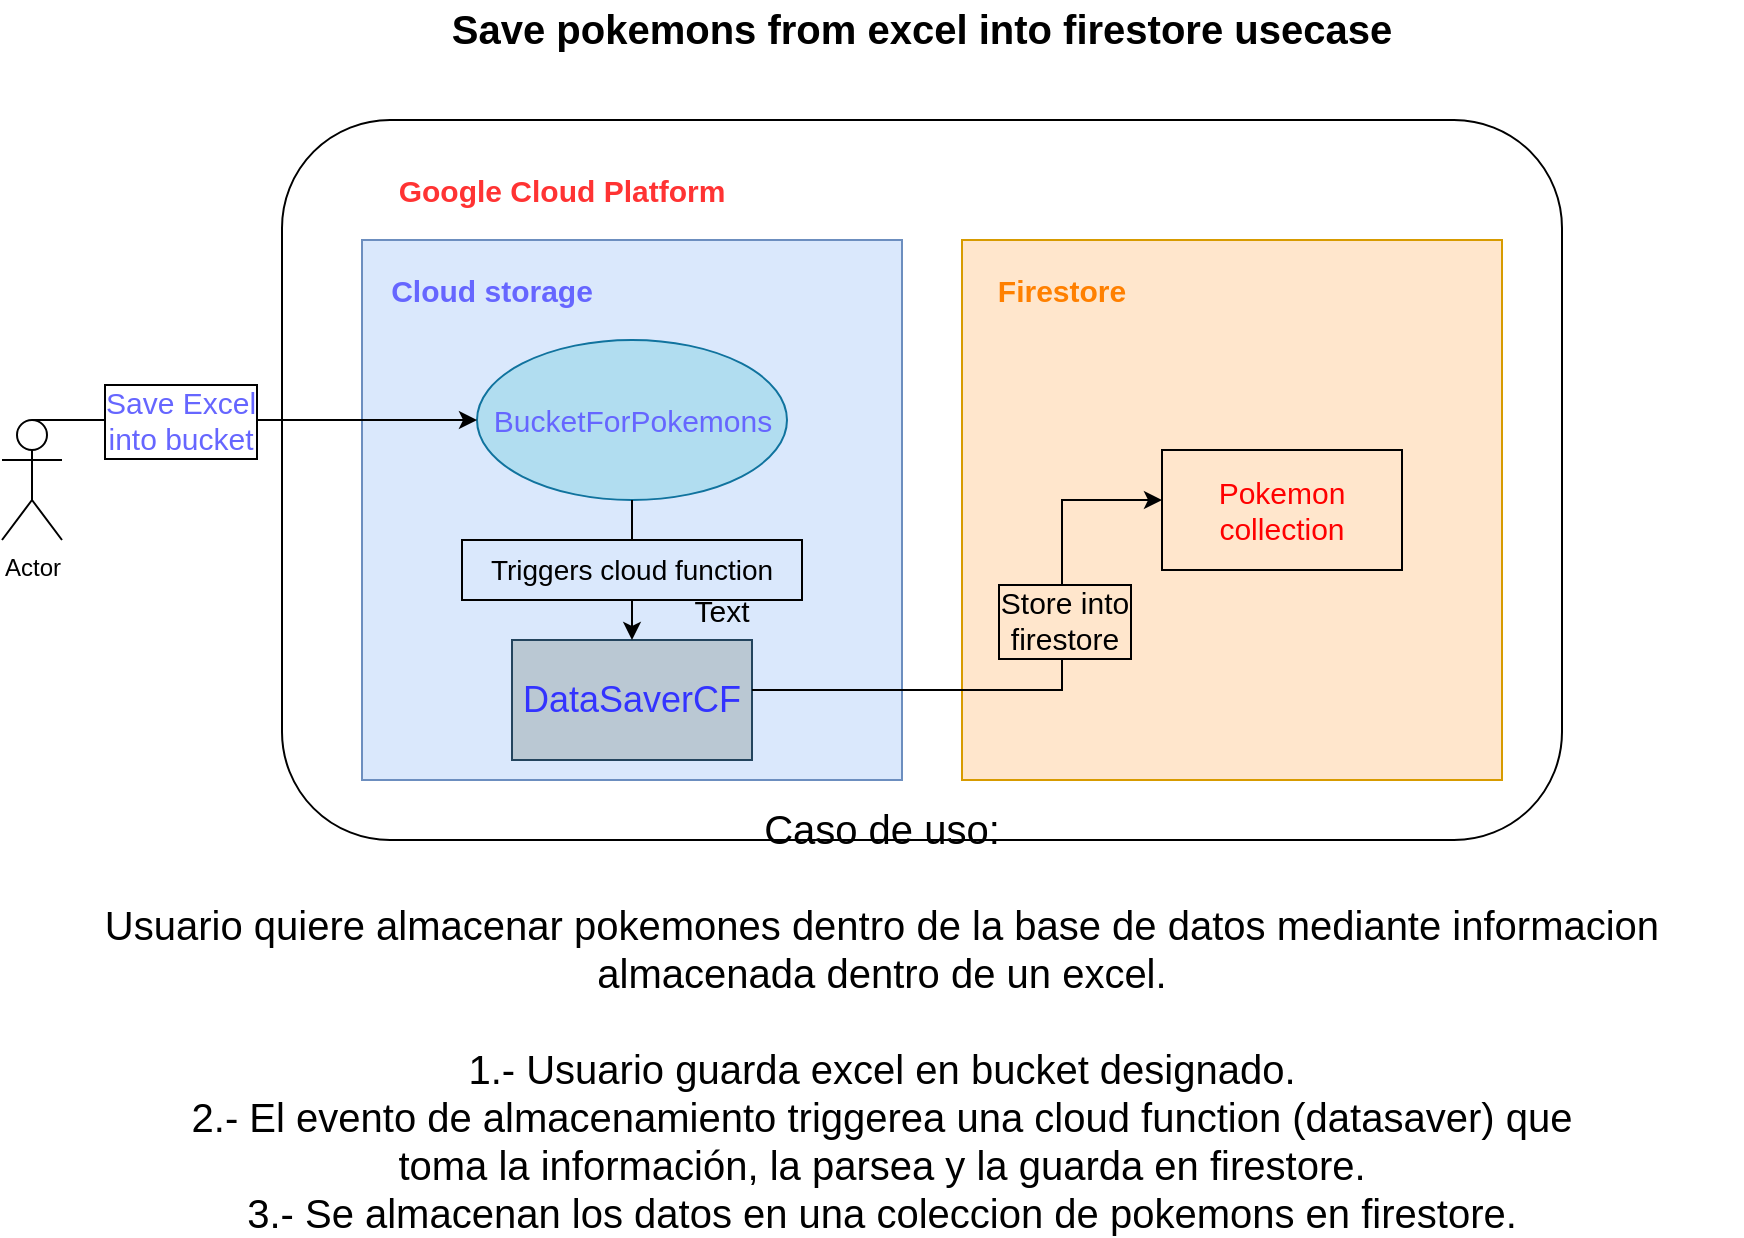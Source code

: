 <mxfile version="20.8.19" type="device"><diagram name="Página-1" id="PX2mraReLN0Uqb526ia5"><mxGraphModel dx="1235" dy="624" grid="1" gridSize="10" guides="1" tooltips="1" connect="1" arrows="1" fold="1" page="1" pageScale="1" pageWidth="827" pageHeight="1169" math="0" shadow="0"><root><mxCell id="0"/><mxCell id="1" parent="0"/><mxCell id="2A7NSB6X1XCp1v-LGW_v-1" value="Actor" style="shape=umlActor;verticalLabelPosition=bottom;verticalAlign=top;html=1;outlineConnect=0;" parent="1" vertex="1"><mxGeometry x="20" y="230" width="30" height="60" as="geometry"/></mxCell><mxCell id="J1JVYoW0qPl1qN3IQdkB-1" value="" style="rounded=1;whiteSpace=wrap;html=1;" vertex="1" parent="1"><mxGeometry x="160" y="80" width="640" height="360" as="geometry"/></mxCell><mxCell id="J1JVYoW0qPl1qN3IQdkB-2" value="&lt;font style=&quot;font-size: 13px;&quot;&gt;&lt;font style=&quot;font-size: 14px;&quot;&gt;&lt;font style=&quot;font-size: 15px;&quot;&gt;Google Cloud Platform&lt;/font&gt;&lt;/font&gt;&lt;/font&gt;" style="text;html=1;strokeColor=none;fillColor=none;align=center;verticalAlign=middle;whiteSpace=wrap;rounded=0;fontStyle=1;fontColor=#FF3333;" vertex="1" parent="1"><mxGeometry x="210" y="100" width="180" height="30" as="geometry"/></mxCell><mxCell id="J1JVYoW0qPl1qN3IQdkB-3" value="" style="rounded=0;whiteSpace=wrap;html=1;fontSize=15;fillColor=#dae8fc;strokeColor=#6c8ebf;" vertex="1" parent="1"><mxGeometry x="200" y="140" width="270" height="270" as="geometry"/></mxCell><mxCell id="J1JVYoW0qPl1qN3IQdkB-4" value="" style="rounded=0;whiteSpace=wrap;html=1;fontSize=15;fillColor=#ffe6cc;strokeColor=#d79b00;" vertex="1" parent="1"><mxGeometry x="500" y="140" width="270" height="270" as="geometry"/></mxCell><mxCell id="J1JVYoW0qPl1qN3IQdkB-5" value="&lt;font&gt;&lt;b&gt;Cloud storage&lt;br&gt;&lt;/b&gt;&lt;/font&gt;" style="text;html=1;strokeColor=none;fillColor=none;align=center;verticalAlign=middle;whiteSpace=wrap;rounded=0;fontSize=15;fontColor=#6666FF;" vertex="1" parent="1"><mxGeometry x="210" y="150" width="110" height="30" as="geometry"/></mxCell><mxCell id="J1JVYoW0qPl1qN3IQdkB-6" value="&lt;font color=&quot;#FF8000&quot;&gt;&lt;b&gt;Firestore&lt;/b&gt;&lt;/font&gt;" style="text;html=1;strokeColor=none;fillColor=none;align=center;verticalAlign=middle;whiteSpace=wrap;rounded=0;fontSize=15;fontColor=#6666FF;" vertex="1" parent="1"><mxGeometry x="520" y="150" width="60" height="30" as="geometry"/></mxCell><mxCell id="J1JVYoW0qPl1qN3IQdkB-7" value="&lt;font color=&quot;#6666FF&quot;&gt;BucketForPokemons&lt;/font&gt;" style="ellipse;whiteSpace=wrap;html=1;fontSize=15;fillColor=#b1ddf0;strokeColor=#10739e;" vertex="1" parent="1"><mxGeometry x="257.5" y="190" width="155" height="80" as="geometry"/></mxCell><mxCell id="2A7NSB6X1XCp1v-LGW_v-2" value="" style="endArrow=classic;html=1;rounded=0;exitX=0.5;exitY=0;exitDx=0;exitDy=0;exitPerimeter=0;entryX=0;entryY=0.5;entryDx=0;entryDy=0;" parent="1" source="2A7NSB6X1XCp1v-LGW_v-1" edge="1" target="J1JVYoW0qPl1qN3IQdkB-7"><mxGeometry width="50" height="50" relative="1" as="geometry"><mxPoint x="260" y="410" as="sourcePoint"/><mxPoint x="100" y="240" as="targetPoint"/></mxGeometry></mxCell><mxCell id="J1JVYoW0qPl1qN3IQdkB-9" value="&lt;div style=&quot;font-size: 15px;&quot;&gt;Save Excel &lt;br style=&quot;font-size: 15px;&quot;&gt;&lt;/div&gt;&lt;div style=&quot;font-size: 15px;&quot;&gt;into bucket&lt;br style=&quot;font-size: 15px;&quot;&gt;&lt;/div&gt;" style="edgeLabel;html=1;align=center;verticalAlign=middle;resizable=0;points=[];fontSize=15;fontColor=#6666FF;labelBorderColor=default;" vertex="1" connectable="0" parent="2A7NSB6X1XCp1v-LGW_v-2"><mxGeometry x="-0.161" relative="1" as="geometry"><mxPoint x="-20" as="offset"/></mxGeometry></mxCell><mxCell id="J1JVYoW0qPl1qN3IQdkB-11" value="&lt;font color=&quot;#3333FF&quot;&gt;DataSaverCF&lt;/font&gt;" style="rounded=0;whiteSpace=wrap;html=1;labelBorderColor=none;fontSize=18;fillColor=#bac8d3;strokeColor=#23445d;" vertex="1" parent="1"><mxGeometry x="275" y="340" width="120" height="60" as="geometry"/></mxCell><mxCell id="J1JVYoW0qPl1qN3IQdkB-12" value="" style="endArrow=none;html=1;rounded=0;labelBackgroundColor=none;labelBorderColor=default;fontSize=14;fontColor=#3333FF;exitX=0.5;exitY=1;exitDx=0;exitDy=0;" edge="1" parent="1" source="J1JVYoW0qPl1qN3IQdkB-7" target="J1JVYoW0qPl1qN3IQdkB-13"><mxGeometry width="50" height="50" relative="1" as="geometry"><mxPoint x="340" y="310" as="sourcePoint"/><mxPoint x="390" y="260" as="targetPoint"/></mxGeometry></mxCell><mxCell id="J1JVYoW0qPl1qN3IQdkB-13" value="&lt;font color=&quot;#000000&quot;&gt;Triggers cloud function&lt;/font&gt;" style="text;html=1;strokeColor=default;fillColor=none;align=center;verticalAlign=middle;whiteSpace=wrap;rounded=0;fontSize=14;fontColor=#3333FF;labelBorderColor=none;" vertex="1" parent="1"><mxGeometry x="250" y="290" width="170" height="30" as="geometry"/></mxCell><mxCell id="J1JVYoW0qPl1qN3IQdkB-14" value="" style="endArrow=classic;html=1;rounded=0;labelBackgroundColor=none;labelBorderColor=default;fontSize=14;fontColor=#000000;entryX=0.5;entryY=0;entryDx=0;entryDy=0;" edge="1" parent="1" target="J1JVYoW0qPl1qN3IQdkB-11"><mxGeometry width="50" height="50" relative="1" as="geometry"><mxPoint x="335" y="320" as="sourcePoint"/><mxPoint x="390" y="260" as="targetPoint"/></mxGeometry></mxCell><mxCell id="J1JVYoW0qPl1qN3IQdkB-15" value="&lt;font color=&quot;#FF0000&quot;&gt;Pokemon collection&lt;/font&gt;" style="rounded=0;whiteSpace=wrap;html=1;labelBorderColor=none;fontSize=15;fontColor=#000000;fillColor=none;" vertex="1" parent="1"><mxGeometry x="600" y="245" width="120" height="60" as="geometry"/></mxCell><mxCell id="J1JVYoW0qPl1qN3IQdkB-16" value="" style="endArrow=classic;html=1;rounded=0;labelBackgroundColor=none;labelBorderColor=default;fontSize=15;fontColor=#FF0000;entryX=0;entryY=0.5;entryDx=0;entryDy=0;exitX=1;exitY=0.5;exitDx=0;exitDy=0;" edge="1" parent="1"><mxGeometry width="50" height="50" relative="1" as="geometry"><mxPoint x="395" y="365" as="sourcePoint"/><mxPoint x="600" y="270" as="targetPoint"/><Array as="points"><mxPoint x="550" y="365"/><mxPoint x="550" y="270"/></Array></mxGeometry></mxCell><mxCell id="J1JVYoW0qPl1qN3IQdkB-18" value="&lt;div&gt;&lt;font color=&quot;#000000&quot;&gt;Store into&lt;/font&gt;&lt;/div&gt;&lt;div&gt;&lt;font color=&quot;#000000&quot;&gt;firestore&lt;/font&gt;&lt;br&gt;&lt;/div&gt;" style="edgeLabel;html=1;align=center;verticalAlign=middle;resizable=0;points=[];fontSize=15;fontColor=#FF0000;labelBackgroundColor=#FFE6CC;labelBorderColor=default;" vertex="1" connectable="0" parent="J1JVYoW0qPl1qN3IQdkB-16"><mxGeometry x="-0.404" relative="1" as="geometry"><mxPoint x="66" y="-35" as="offset"/></mxGeometry></mxCell><mxCell id="J1JVYoW0qPl1qN3IQdkB-19" value="Text" style="text;html=1;strokeColor=none;fillColor=none;align=center;verticalAlign=middle;whiteSpace=wrap;rounded=0;fontSize=15;fontColor=#000000;" vertex="1" parent="1"><mxGeometry x="350" y="310" width="60" height="30" as="geometry"/></mxCell><mxCell id="J1JVYoW0qPl1qN3IQdkB-20" value="&lt;b&gt;&lt;font style=&quot;font-size: 16px;&quot;&gt;&lt;font style=&quot;font-size: 17px;&quot;&gt;&lt;font style=&quot;font-size: 18px;&quot;&gt;&lt;font style=&quot;font-size: 19px;&quot;&gt;&lt;font style=&quot;font-size: 20px;&quot;&gt;Save pokemons from excel into firestore usecase&lt;/font&gt;&lt;/font&gt;&lt;/font&gt;&lt;/font&gt;&lt;/font&gt;&lt;/b&gt;" style="text;html=1;strokeColor=none;fillColor=none;align=center;verticalAlign=middle;whiteSpace=wrap;rounded=0;fontSize=15;fontColor=#000000;" vertex="1" parent="1"><mxGeometry x="225" y="20" width="510" height="30" as="geometry"/></mxCell><mxCell id="J1JVYoW0qPl1qN3IQdkB-21" value="&lt;div&gt;Caso de uso:&lt;/div&gt;&lt;div&gt;&lt;br&gt;&lt;/div&gt;&lt;div&gt;Usuario quiere almacenar pokemones dentro de la base de datos mediante informacion almacenada dentro de un excel.&lt;br&gt;&lt;/div&gt;&lt;div&gt;&lt;br&gt;&lt;/div&gt;&lt;div&gt;1.- Usuario guarda excel en bucket designado.&lt;/div&gt;&lt;div&gt;2.- El evento de almacenamiento triggerea una cloud function (datasaver) que&lt;/div&gt;&lt;div&gt;toma la información, la parsea y la guarda en firestore.&lt;br&gt;&lt;/div&gt;&lt;div&gt;3.- Se almacenan los datos en una coleccion de pokemons en firestore.&lt;br&gt;&lt;/div&gt;" style="text;html=1;strokeColor=none;fillColor=none;align=center;verticalAlign=middle;whiteSpace=wrap;rounded=0;fontSize=20;fontColor=#000000;" vertex="1" parent="1"><mxGeometry x="30" y="500" width="860" height="60" as="geometry"/></mxCell></root></mxGraphModel></diagram></mxfile>
